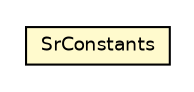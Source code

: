 #!/usr/local/bin/dot
#
# Class diagram 
# Generated by UMLGraph version R5_6 (http://www.umlgraph.org/)
#

digraph G {
	edge [fontname="Helvetica",fontsize=10,labelfontname="Helvetica",labelfontsize=10];
	node [fontname="Helvetica",fontsize=10,shape=plaintext];
	nodesep=0.25;
	ranksep=0.5;
	// net.ljcomputing.sr.model.SrConstants
	c53 [label=<<table title="net.ljcomputing.sr.model.SrConstants" border="0" cellborder="1" cellspacing="0" cellpadding="2" port="p" bgcolor="lemonChiffon" href="./SrConstants.html">
		<tr><td><table border="0" cellspacing="0" cellpadding="1">
<tr><td align="center" balign="center"> SrConstants </td></tr>
		</table></td></tr>
		</table>>, URL="./SrConstants.html", fontname="Helvetica", fontcolor="black", fontsize=9.0];
}

